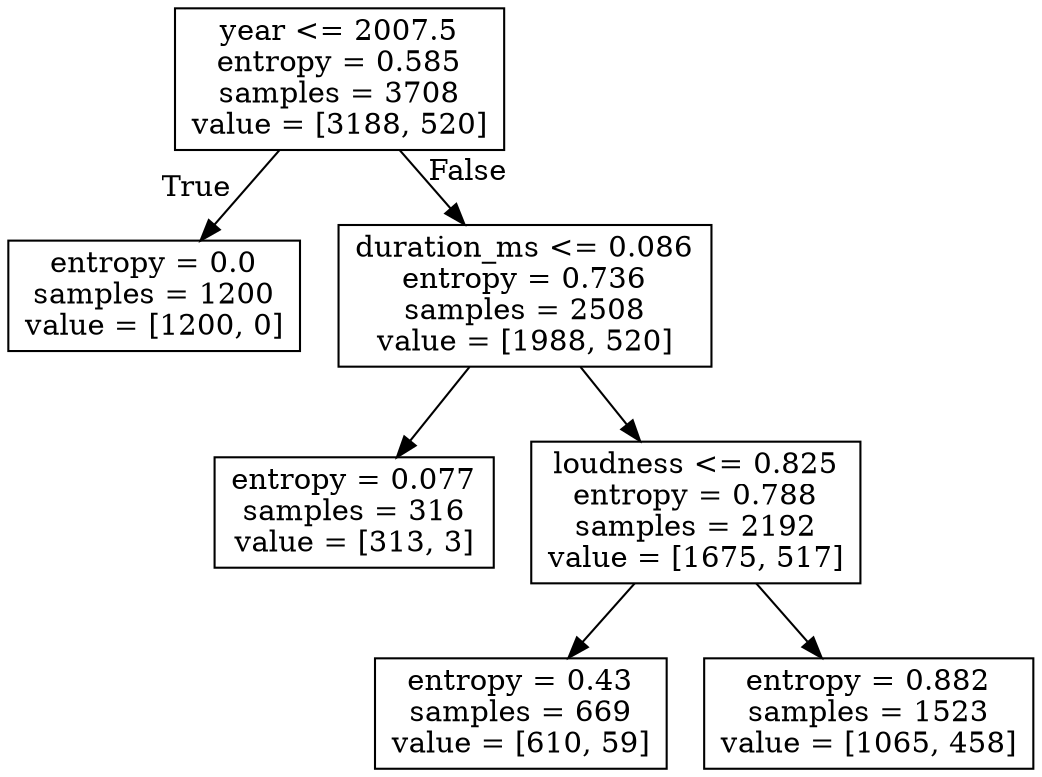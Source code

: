 digraph Tree {
node [shape=box] ;
0 [label="year <= 2007.5\nentropy = 0.585\nsamples = 3708\nvalue = [3188, 520]"] ;
1 [label="entropy = 0.0\nsamples = 1200\nvalue = [1200, 0]"] ;
0 -> 1 [labeldistance=2.5, labelangle=45, headlabel="True"] ;
2 [label="duration_ms <= 0.086\nentropy = 0.736\nsamples = 2508\nvalue = [1988, 520]"] ;
0 -> 2 [labeldistance=2.5, labelangle=-45, headlabel="False"] ;
3 [label="entropy = 0.077\nsamples = 316\nvalue = [313, 3]"] ;
2 -> 3 ;
4 [label="loudness <= 0.825\nentropy = 0.788\nsamples = 2192\nvalue = [1675, 517]"] ;
2 -> 4 ;
5 [label="entropy = 0.43\nsamples = 669\nvalue = [610, 59]"] ;
4 -> 5 ;
6 [label="entropy = 0.882\nsamples = 1523\nvalue = [1065, 458]"] ;
4 -> 6 ;
}